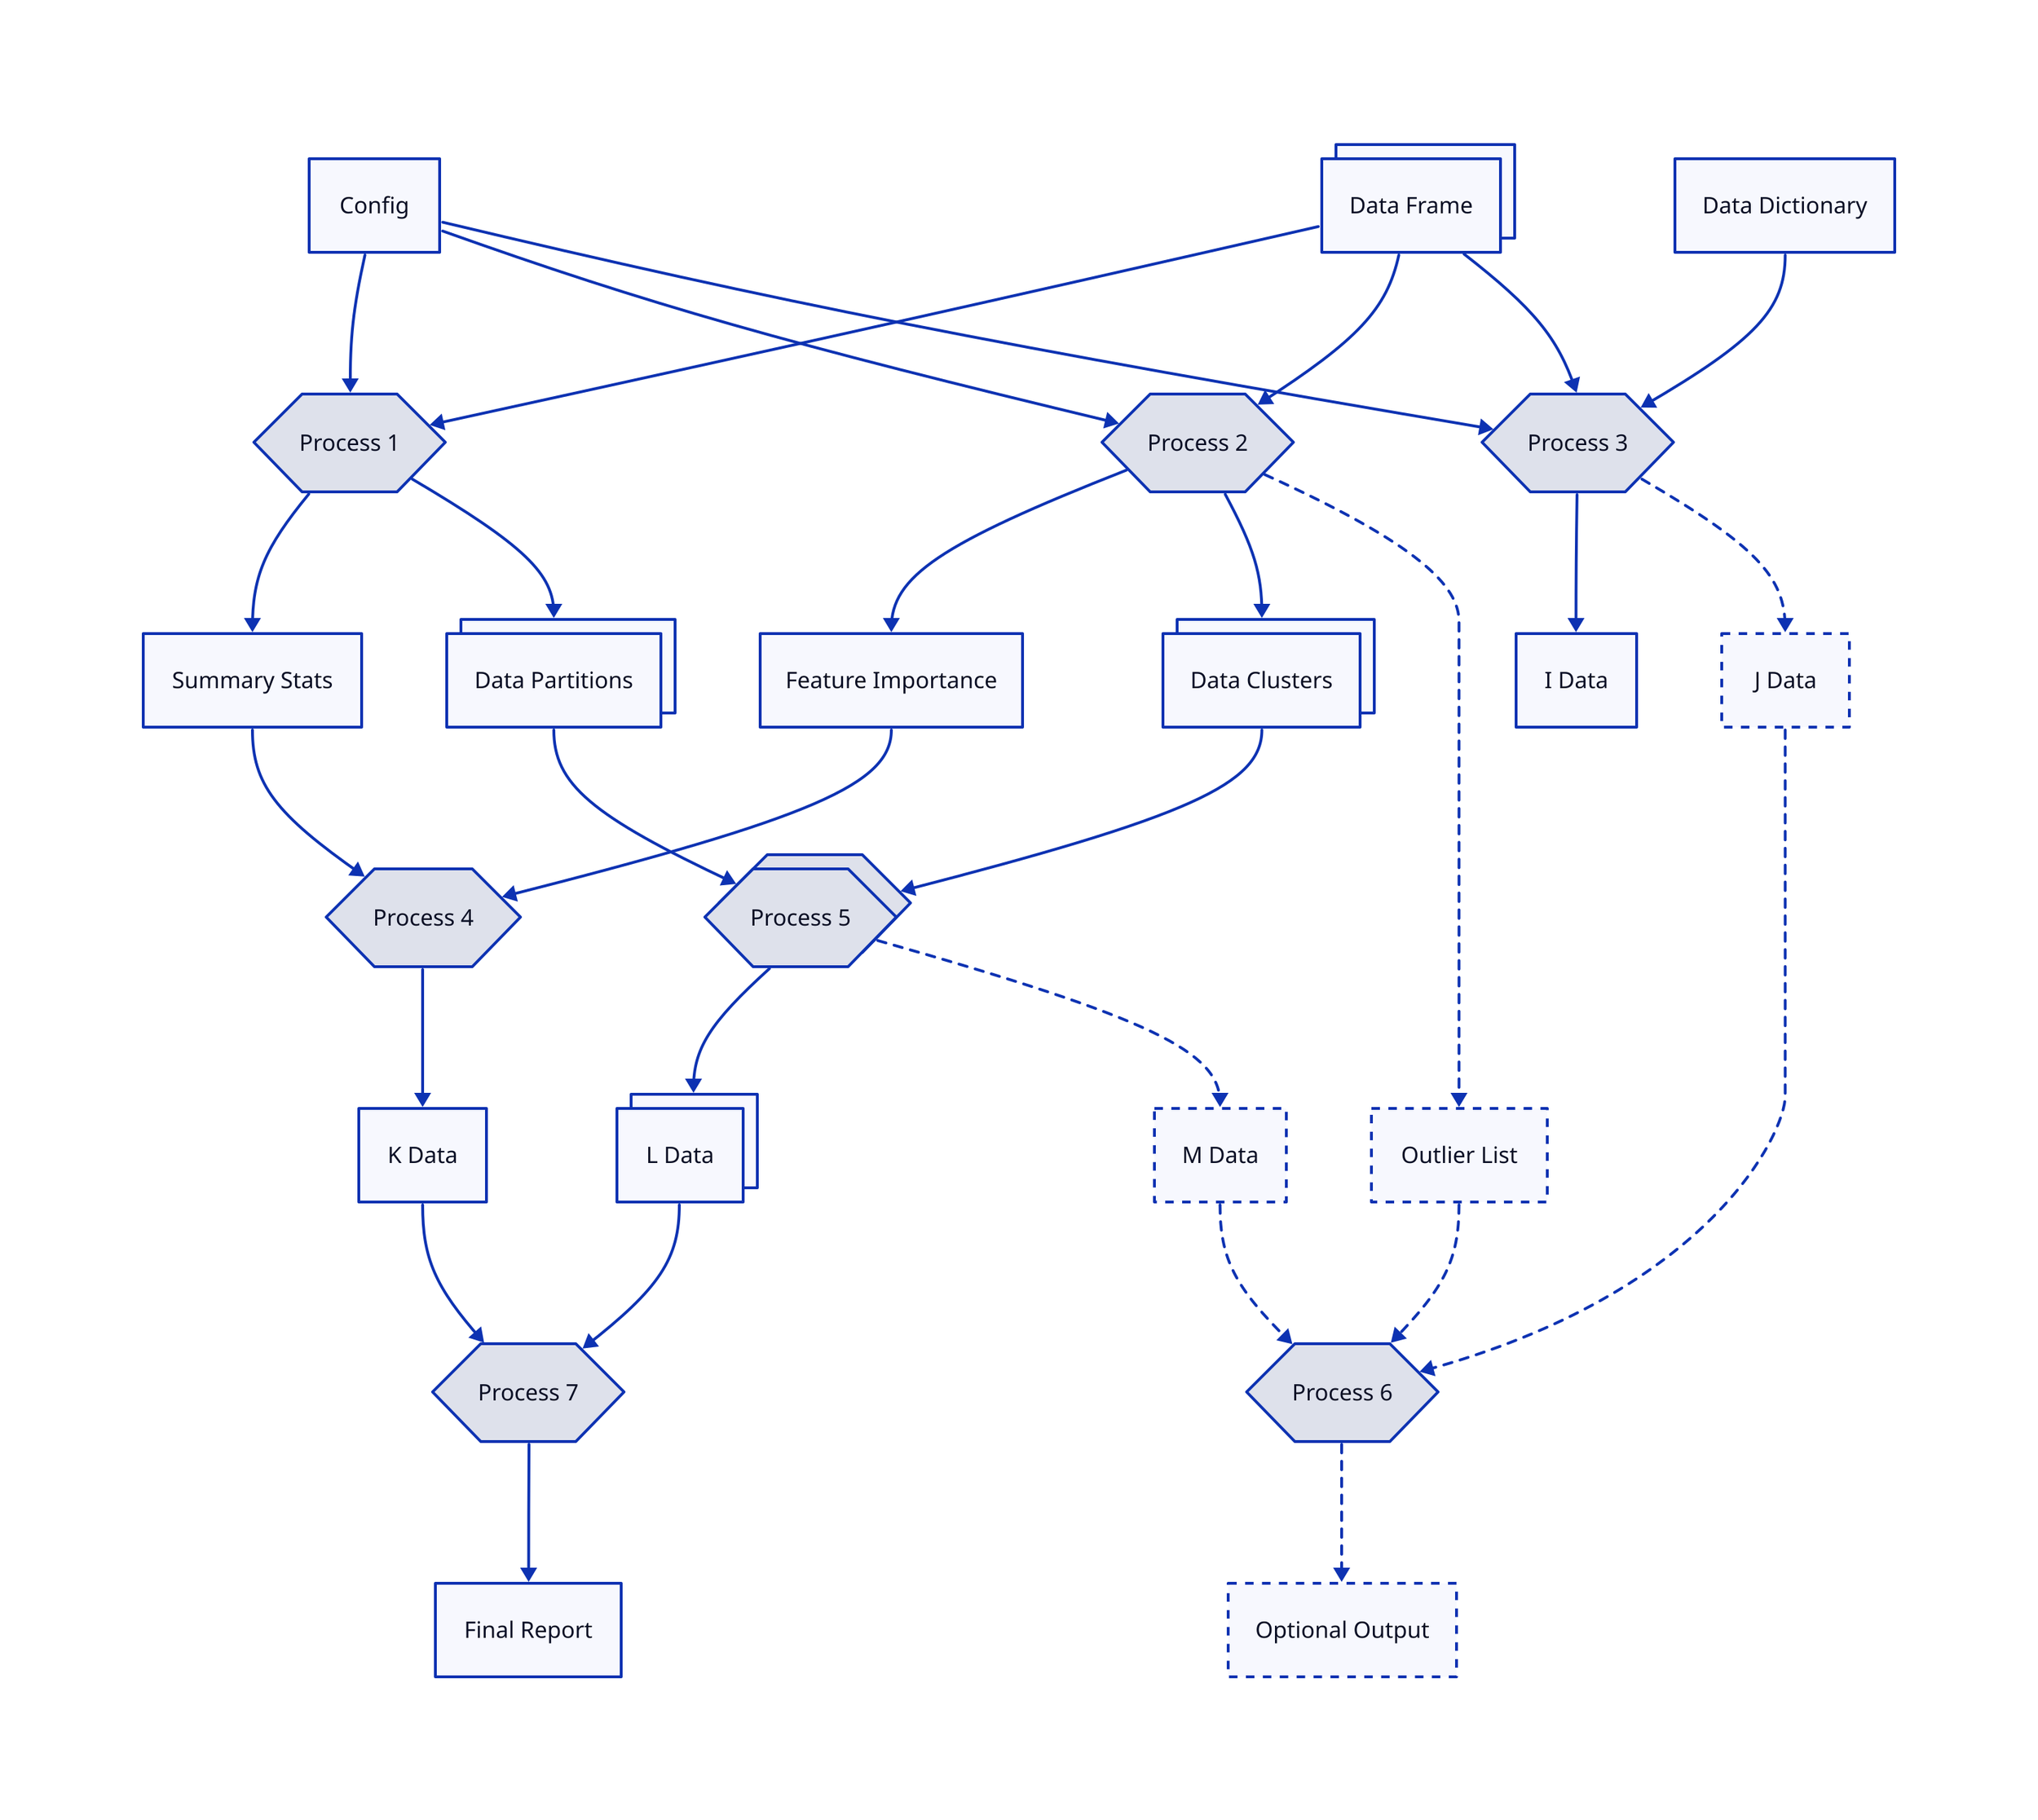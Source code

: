 vars: {
  d2-config: {
     theme-id: 1
  }
}
D3: Config
D4: Data Frame
D5: Summary Stats
D6: Data Partitions
D8: Feature Importance
D9: Data Clusters
D10: Outlier List
D12: Data Dictionary
D13: I Data
D14: J Data
D16: K Data
D18: L Data
D19: M Data
D21: Optional Output
D23: Final Report
P2: Process 1
P2.shape: Hexagon
P7: Process 2
P7.shape: Hexagon
P11: Process 3
P11.shape: Hexagon
P15: Process 4
P15.shape: Hexagon
P17: Process 5
P17.shape: Hexagon
P17.style.multiple: true
P20: Process 6
P20.shape: Hexagon
P22: Process 7
P22.shape: Hexagon
D3 -> P2
D4 -> P2
P2 -> D5
P2 -> D6
D3 -> P7
D4 -> P7
P7 -> D8
P7 -> D9
P7 -> D10 {style: {stroke-dash: 3}}
D12 -> P11
D3 -> P11
D4 -> P11
P11 -> D13
P11 -> D14 {style: {stroke-dash: 3}}
D5 -> P15
D8 -> P15
P15 -> D16
D6 -> P17
D9 -> P17
P17 -> D18
P17 -> D19 {style: {stroke-dash: 3}}
D19 -> P20 {style: {stroke-dash: 3}}
D10 -> P20 {style: {stroke-dash: 3}}
D14 -> P20 {style: {stroke-dash: 3}}
P20 -> D21 {style: {stroke-dash: 3}}
D16 -> P22
D18 -> P22
P22 -> D23
D4.style.multiple: true
D18.style.multiple: true
D9.style.multiple: true
D6.style.multiple: true
D14.style.stroke-dash: 3
D10.style.stroke-dash: 3
D21.style.stroke-dash: 3
D19.style.stroke-dash: 3
